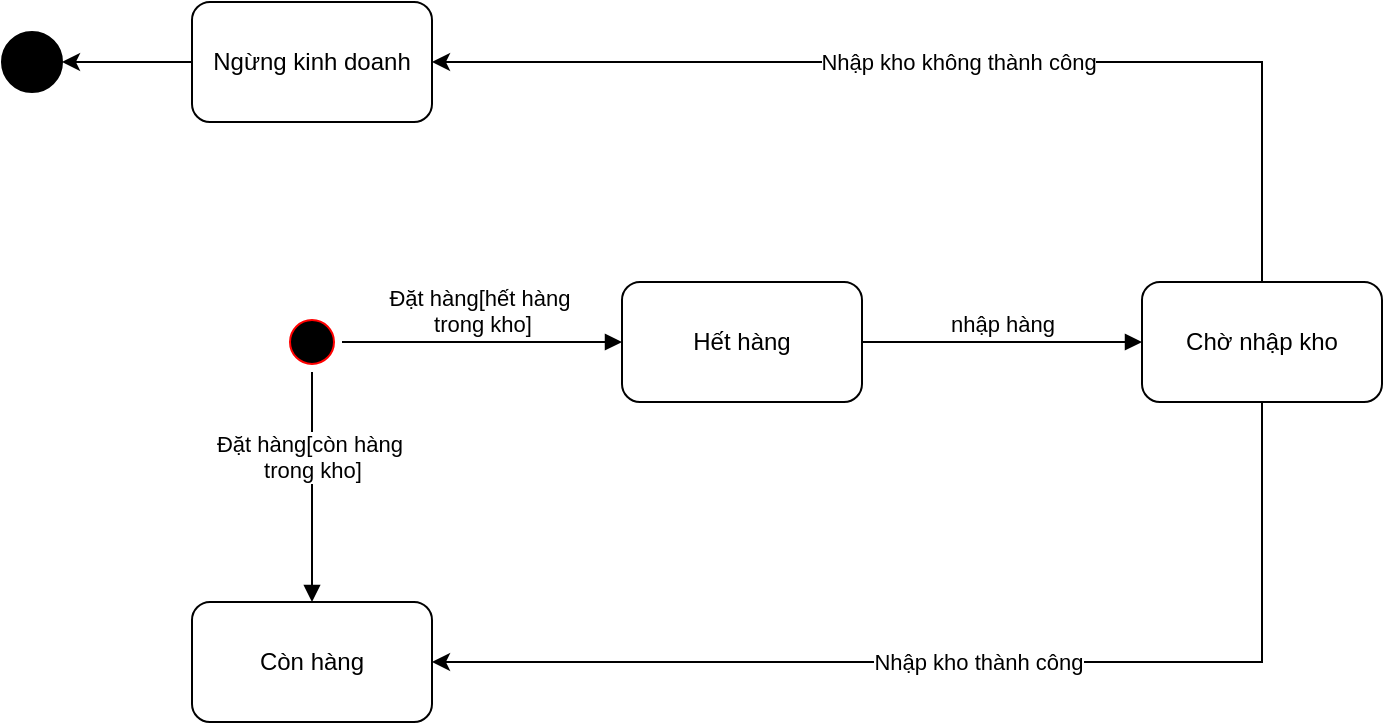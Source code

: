 <mxfile version="28.2.8">
  <diagram name="Trang-1" id="8j9HtF_aOF1GeZLf1cg1">
    <mxGraphModel dx="1426" dy="849" grid="1" gridSize="10" guides="1" tooltips="1" connect="1" arrows="1" fold="1" page="1" pageScale="1" pageWidth="827" pageHeight="1169" math="0" shadow="0">
      <root>
        <mxCell id="0" />
        <mxCell id="1" parent="0" />
        <mxCell id="3yGiYqVEUQiZfsWsrrie-22" value="Bắt&amp;nbsp;" style="ellipse;html=1;shape=startState;fillColor=#000000;strokeColor=#ff0000;" vertex="1" parent="1">
          <mxGeometry x="210" y="305" width="30" height="30" as="geometry" />
        </mxCell>
        <mxCell id="3yGiYqVEUQiZfsWsrrie-47" value="Nhập kho không thành công" style="edgeStyle=orthogonalEdgeStyle;rounded=0;orthogonalLoop=1;jettySize=auto;html=1;entryX=1;entryY=0.5;entryDx=0;entryDy=0;exitX=0.5;exitY=0;exitDx=0;exitDy=0;" edge="1" parent="1" source="3yGiYqVEUQiZfsWsrrie-43" target="3yGiYqVEUQiZfsWsrrie-45">
          <mxGeometry relative="1" as="geometry">
            <Array as="points">
              <mxPoint x="700" y="180" />
            </Array>
          </mxGeometry>
        </mxCell>
        <mxCell id="3yGiYqVEUQiZfsWsrrie-23" value="Hết hàng" style="rounded=1;whiteSpace=wrap;html=1;" vertex="1" parent="1">
          <mxGeometry x="380" y="290" width="120" height="60" as="geometry" />
        </mxCell>
        <mxCell id="3yGiYqVEUQiZfsWsrrie-24" value="Đặt hàng[hết hàng&amp;nbsp;&lt;div&gt;trong kho]&lt;/div&gt;" style="html=1;verticalAlign=bottom;endArrow=block;curved=0;rounded=0;exitX=1;exitY=0.5;exitDx=0;exitDy=0;entryX=0;entryY=0.5;entryDx=0;entryDy=0;" edge="1" parent="1" source="3yGiYqVEUQiZfsWsrrie-22" target="3yGiYqVEUQiZfsWsrrie-23">
          <mxGeometry width="80" relative="1" as="geometry">
            <mxPoint x="400" y="585" as="sourcePoint" />
            <mxPoint x="480" y="585" as="targetPoint" />
            <mxPoint as="offset" />
          </mxGeometry>
        </mxCell>
        <mxCell id="3yGiYqVEUQiZfsWsrrie-41" value="Đặt hàng[còn hàng&amp;nbsp;&lt;div&gt;trong kho]&lt;/div&gt;" style="html=1;verticalAlign=bottom;endArrow=block;curved=0;rounded=0;exitX=0.5;exitY=1;exitDx=0;exitDy=0;" edge="1" parent="1" source="3yGiYqVEUQiZfsWsrrie-22" target="3yGiYqVEUQiZfsWsrrie-42">
          <mxGeometry width="80" relative="1" as="geometry">
            <mxPoint x="320" y="430" as="sourcePoint" />
            <mxPoint x="225" y="430" as="targetPoint" />
          </mxGeometry>
        </mxCell>
        <mxCell id="3yGiYqVEUQiZfsWsrrie-42" value="Còn hàng" style="rounded=1;whiteSpace=wrap;html=1;" vertex="1" parent="1">
          <mxGeometry x="165" y="450" width="120" height="60" as="geometry" />
        </mxCell>
        <mxCell id="3yGiYqVEUQiZfsWsrrie-52" value="Nhập kho thành công" style="edgeStyle=orthogonalEdgeStyle;rounded=0;orthogonalLoop=1;jettySize=auto;html=1;entryX=1;entryY=0.5;entryDx=0;entryDy=0;" edge="1" parent="1" source="3yGiYqVEUQiZfsWsrrie-43" target="3yGiYqVEUQiZfsWsrrie-42">
          <mxGeometry relative="1" as="geometry">
            <Array as="points">
              <mxPoint x="700" y="480" />
            </Array>
          </mxGeometry>
        </mxCell>
        <mxCell id="3yGiYqVEUQiZfsWsrrie-43" value="Chờ nhập kho" style="rounded=1;whiteSpace=wrap;html=1;" vertex="1" parent="1">
          <mxGeometry x="640" y="290" width="120" height="60" as="geometry" />
        </mxCell>
        <mxCell id="3yGiYqVEUQiZfsWsrrie-44" value="nhập hàng" style="html=1;verticalAlign=bottom;endArrow=block;curved=0;rounded=0;exitX=1;exitY=0.5;exitDx=0;exitDy=0;entryX=0;entryY=0.5;entryDx=0;entryDy=0;" edge="1" parent="1" source="3yGiYqVEUQiZfsWsrrie-23" target="3yGiYqVEUQiZfsWsrrie-43">
          <mxGeometry width="80" relative="1" as="geometry">
            <mxPoint x="320" y="310" as="sourcePoint" />
            <mxPoint x="460" y="310" as="targetPoint" />
            <mxPoint as="offset" />
          </mxGeometry>
        </mxCell>
        <mxCell id="3yGiYqVEUQiZfsWsrrie-48" style="edgeStyle=orthogonalEdgeStyle;rounded=0;orthogonalLoop=1;jettySize=auto;html=1;" edge="1" parent="1" source="3yGiYqVEUQiZfsWsrrie-45">
          <mxGeometry relative="1" as="geometry">
            <mxPoint x="100" y="180" as="targetPoint" />
          </mxGeometry>
        </mxCell>
        <mxCell id="3yGiYqVEUQiZfsWsrrie-45" value="Ngừng kinh doanh" style="rounded=1;whiteSpace=wrap;html=1;" vertex="1" parent="1">
          <mxGeometry x="165" y="150" width="120" height="60" as="geometry" />
        </mxCell>
        <mxCell id="3yGiYqVEUQiZfsWsrrie-51" value="" style="ellipse;whiteSpace=wrap;html=1;aspect=fixed;fillColor=#000000;" vertex="1" parent="1">
          <mxGeometry x="70" y="165" width="30" height="30" as="geometry" />
        </mxCell>
      </root>
    </mxGraphModel>
  </diagram>
</mxfile>
